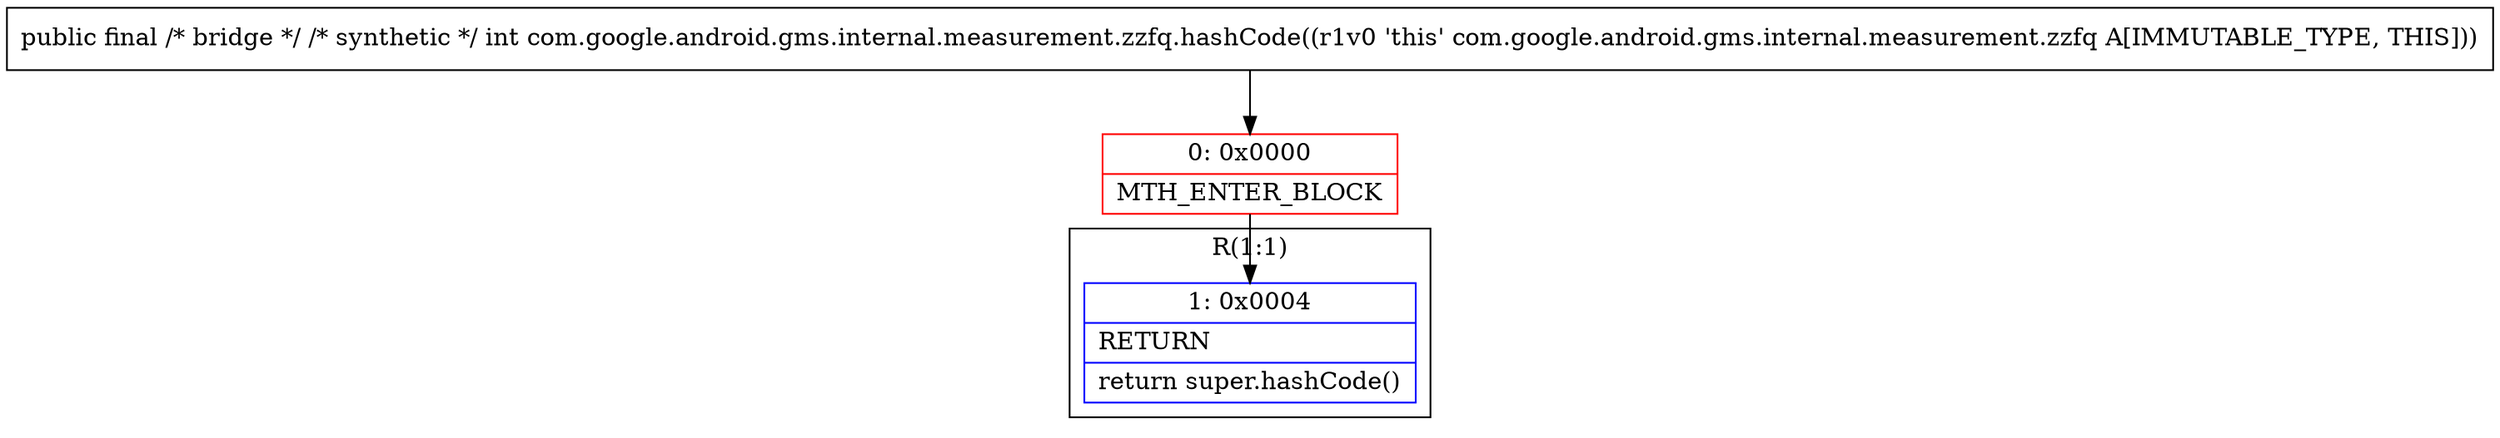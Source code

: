 digraph "CFG forcom.google.android.gms.internal.measurement.zzfq.hashCode()I" {
subgraph cluster_Region_1561328110 {
label = "R(1:1)";
node [shape=record,color=blue];
Node_1 [shape=record,label="{1\:\ 0x0004|RETURN\l|return super.hashCode()\l}"];
}
Node_0 [shape=record,color=red,label="{0\:\ 0x0000|MTH_ENTER_BLOCK\l}"];
MethodNode[shape=record,label="{public final \/* bridge *\/ \/* synthetic *\/ int com.google.android.gms.internal.measurement.zzfq.hashCode((r1v0 'this' com.google.android.gms.internal.measurement.zzfq A[IMMUTABLE_TYPE, THIS])) }"];
MethodNode -> Node_0;
Node_0 -> Node_1;
}

